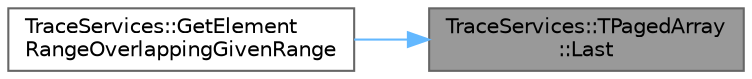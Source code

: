 digraph "TraceServices::TPagedArray::Last"
{
 // INTERACTIVE_SVG=YES
 // LATEX_PDF_SIZE
  bgcolor="transparent";
  edge [fontname=Helvetica,fontsize=10,labelfontname=Helvetica,labelfontsize=10];
  node [fontname=Helvetica,fontsize=10,shape=box,height=0.2,width=0.4];
  rankdir="RL";
  Node1 [id="Node000001",label="TraceServices::TPagedArray\l::Last",height=0.2,width=0.4,color="gray40", fillcolor="grey60", style="filled", fontcolor="black",tooltip=" "];
  Node1 -> Node2 [id="edge1_Node000001_Node000002",dir="back",color="steelblue1",style="solid",tooltip=" "];
  Node2 [id="Node000002",label="TraceServices::GetElement\lRangeOverlappingGivenRange",height=0.2,width=0.4,color="grey40", fillcolor="white", style="filled",URL="$df/d34/namespaceTraceServices.html#a20871ce3fd7608a960ec92e921f70a07",tooltip="Use binary search to find the first and last element inside a TPagedArray that overlaps a given input..."];
}
